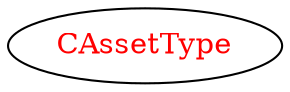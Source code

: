 digraph dependencyGraph {
 concentrate=true;
 ranksep="2.0";
 rankdir="LR"; 
 splines="ortho";
"CAssetType" [fontcolor="red"];
}